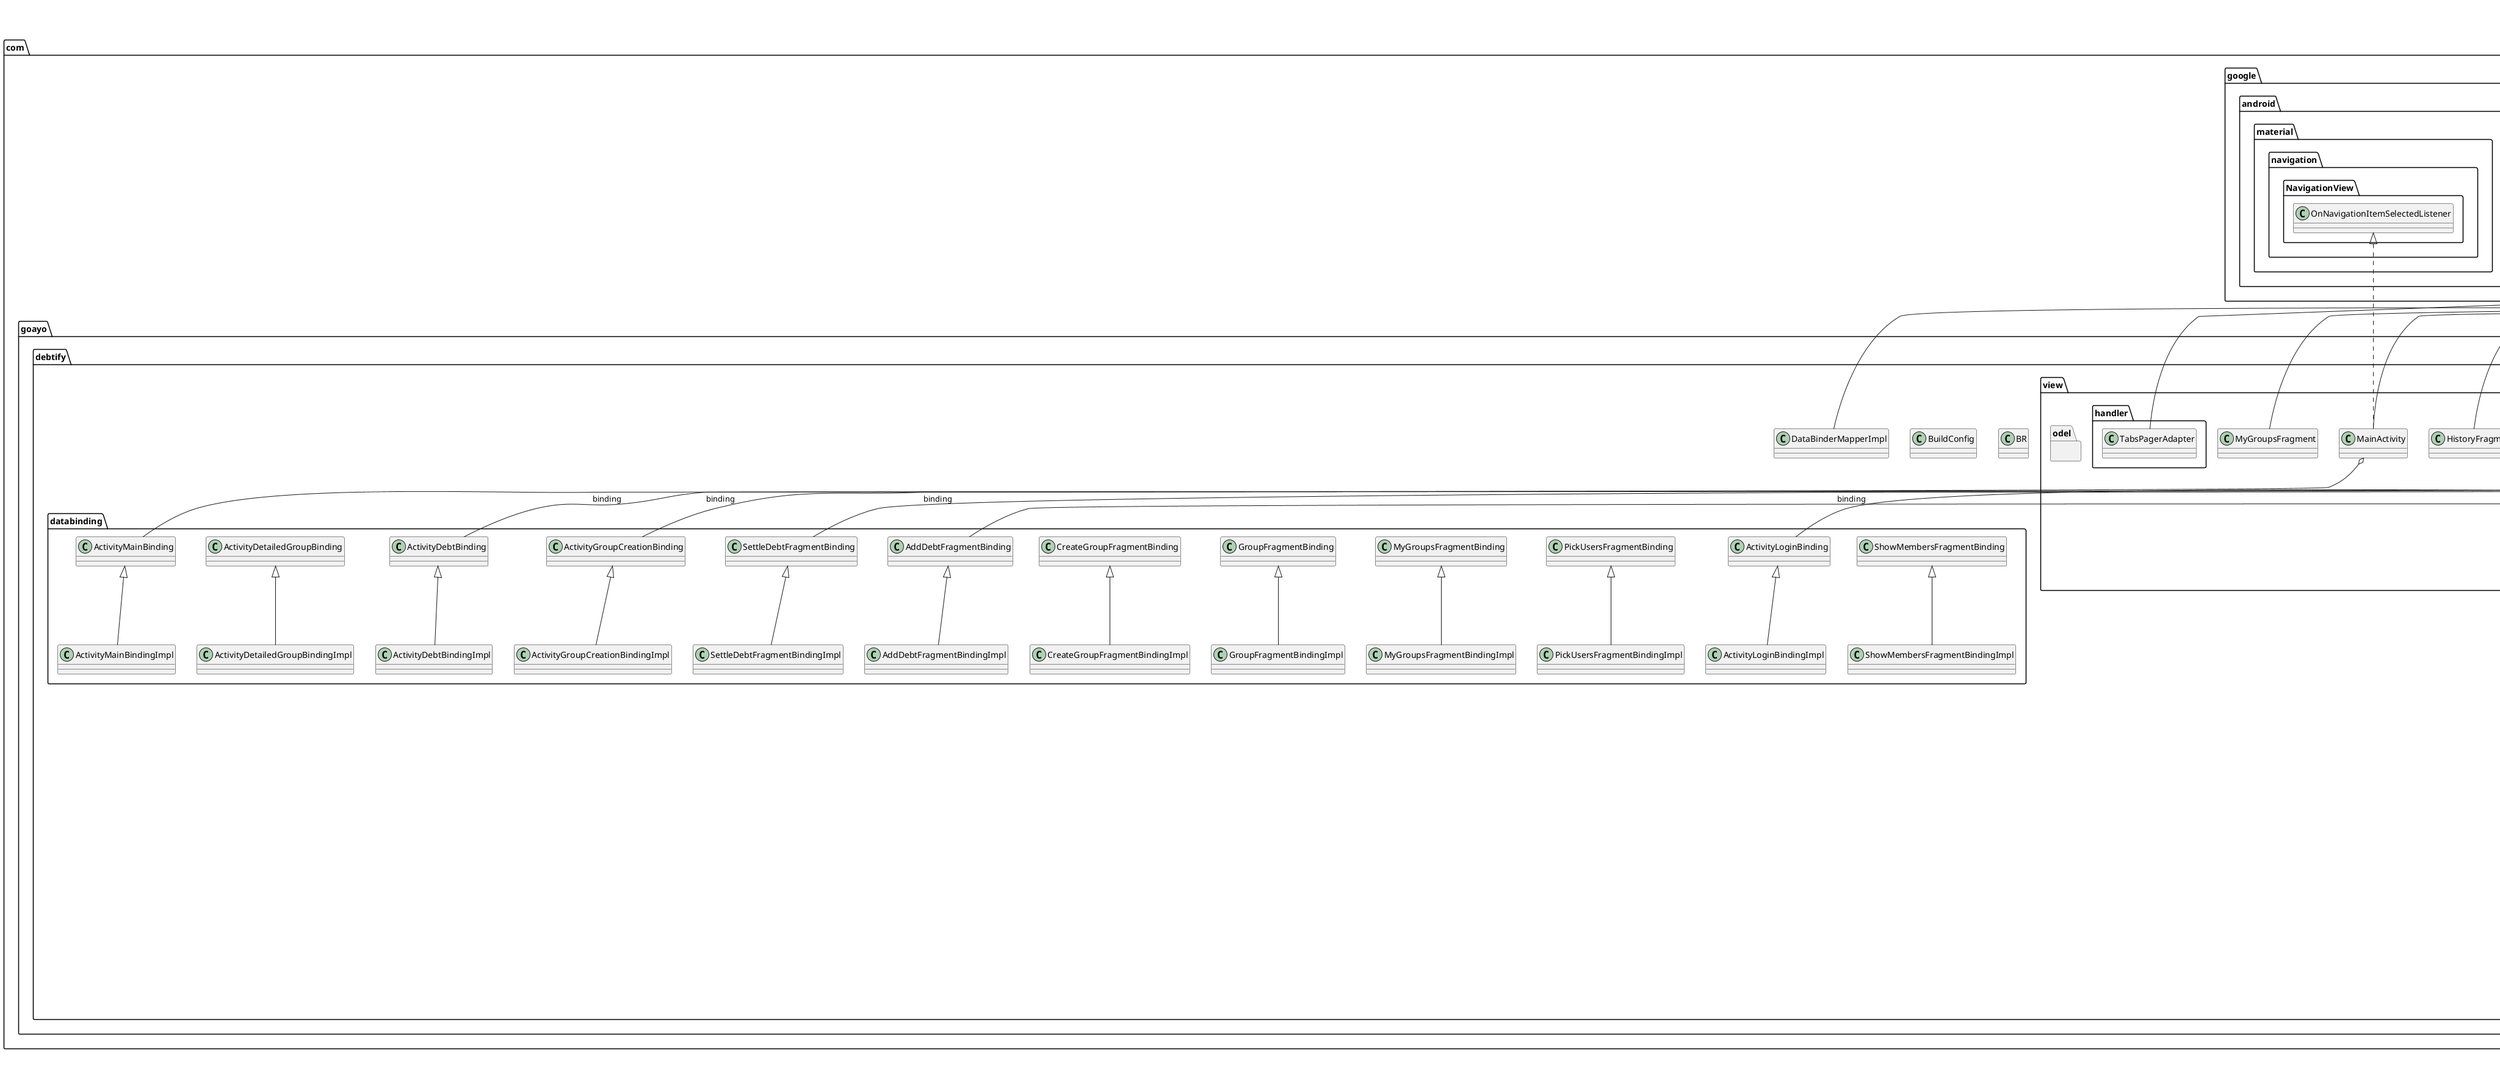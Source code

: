 @startuml

title __APP's Class Diagram__\n

  namespace androidx.databinding {
    class androidx.databinding.DataBinderMapperImpl {
    }
  }
  

  namespace androidx.databinding {
    interface androidx.databinding.DataBindingComponent {
    }
  }
  

  namespace androidx.databinding {
    namespace library.baseAdapters {
      class androidx.databinding.library.baseAdapters.BR {
      }
    }
  }
  

  namespace com.goayo.debtify {
    class com.goayo.debtify.BR {
    }
  }
  

  namespace com.goayo.debtify {
    class com.goayo.debtify.BuildConfig {
    }
  }
  

  namespace com.goayo.debtify {
    class com.goayo.debtify.DataBinderMapperImpl {
    }
  }
  

  namespace com.goayo.debtify {
    namespace databinding {
      class com.goayo.debtify.databinding.ActivityDebtBindingImpl {
      }
    }
  }
  

  namespace com.goayo.debtify {
    namespace databinding {
      class com.goayo.debtify.databinding.ActivityDetailedGroupBindingImpl {
      }
    }
  }
  

  namespace com.goayo.debtify {
    namespace databinding {
      class com.goayo.debtify.databinding.ActivityGroupCreationBindingImpl {
      }
    }
  }
  

  namespace com.goayo.debtify {
    namespace databinding {
      class com.goayo.debtify.databinding.ActivityLoginBindingImpl {
      }
    }
  }
  

  namespace com.goayo.debtify {
    namespace databinding {
      class com.goayo.debtify.databinding.ActivityMainBindingImpl {
      }
    }
  }
  

  namespace com.goayo.debtify {
    namespace databinding {
      class com.goayo.debtify.databinding.AddDebtFragmentBindingImpl {
      }
    }
  }
  

  namespace com.goayo.debtify {
    namespace databinding {
      class com.goayo.debtify.databinding.CreateGroupFragmentBindingImpl {
      }
    }
  }
  

  namespace com.goayo.debtify {
    namespace databinding {
      class com.goayo.debtify.databinding.GroupFragmentBindingImpl {
      }
    }
  }
  

  namespace com.goayo.debtify {
    namespace databinding {
      class com.goayo.debtify.databinding.MyGroupsFragmentBindingImpl {
      }
    }
  }
  

  namespace com.goayo.debtify {
    namespace databinding {
      class com.goayo.debtify.databinding.PickUsersFragmentBindingImpl {
      }
    }
  }
  

  namespace com.goayo.debtify {
    namespace databinding {
      class com.goayo.debtify.databinding.SettleDebtFragmentBindingImpl {
      }
    }
  }
  

  namespace com.goayo.debtify {
    namespace databinding {
      class com.goayo.debtify.databinding.ShowMembersFragmentBindingImpl {
      }
    }
  }
  

  namespace com.goayo.debtify {
    namespace model {
      class com.goayo.debtify.model.Account {
      }
    }
  }
  

  namespace com.goayo.debtify {
    namespace model {
      class com.goayo.debtify.model.Debt {
      }
    }
  }
  

  namespace com.goayo.debtify {
    namespace model {
      class com.goayo.debtify.model.DebtTracker {
      }
    }
  }
  

  namespace com.goayo.debtify {
    namespace model {
      class com.goayo.debtify.model.EmptySelectionException {
      }
    }
  }
  

  namespace com.goayo.debtify {
    namespace model {
      class com.goayo.debtify.model.Group {
      }
    }
  }
  

  namespace com.goayo.debtify {
    namespace model {
      class com.goayo.debtify.model.GroupNotFoundException {
      }
    }
  }
  

  namespace com.goayo.debtify {
    namespace model {
      interface com.goayo.debtify.model.IDatabase {
      }
    }
  }
  

  namespace com.goayo.debtify {
    namespace model {
      class com.goayo.debtify.model.InvalidDebtException {
      }
    }
  }
  

  namespace com.goayo.debtify {
    namespace model {
      class com.goayo.debtify.model.InvalidPaymentException {
      }
    }
  }
  

  namespace com.goayo.debtify {
    namespace model {
      class com.goayo.debtify.model.Ledger {
      }
    }
  }
  

  namespace com.goayo.debtify {
    namespace model {
      class com.goayo.debtify.model.LoginException {
      }
    }
  }
  

  namespace com.goayo.debtify {
    namespace model {
      class com.goayo.debtify.model.MockDatabase {
      }
    }
  }
  

  namespace com.goayo.debtify {
    namespace model {
      class com.goayo.debtify.model.ModelEngine {
      }
    }
  }
  

  namespace com.goayo.debtify {
    namespace model {
      class com.goayo.debtify.model.Payment {
      }
    }
  }
  

  namespace com.goayo.debtify {
    namespace model {
      class com.goayo.debtify.model.RegistrationException {
      }
    }
  }
  

  namespace com.goayo.debtify {
    namespace model {
      class com.goayo.debtify.model.User {
      }
    }
  }
  

  namespace com.goayo.debtify {
    namespace model {
      class com.goayo.debtify.model.UserAlreadyExistsException {
      }
    }
  }
  

  namespace com.goayo.debtify {
    namespace model {
      class com.goayo.debtify.model.UserNotFoundException {
      }
    }
  }
  

  namespace com.goayo.debtify {
    namespace model {
      namespace ccess {
        interface com.goayo.debtify.modelaccess.IDebtData {
        }
      }
    }
  }
  

  namespace com.goayo.debtify {
    namespace model {
      namespace ccess {
        interface com.goayo.debtify.modelaccess.IGroupData {
        }
      }
    }
  }
  

  namespace com.goayo.debtify {
    namespace model {
      namespace ccess {
        interface com.goayo.debtify.modelaccess.IPaymentData {
        }
      }
    }
  }
  

  namespace com.goayo.debtify {
    namespace model {
      namespace ccess {
        interface com.goayo.debtify.modelaccess.IUserData {
        }
      }
    }
  }
  

  namespace com.goayo.debtify {
    namespace view {
      class com.goayo.debtify.view.ActivityFragment {
      }
    }
  }
  

  namespace com.goayo.debtify {
    namespace view {
      class com.goayo.debtify.view.AddDebtFragment {
      }
    }
  }
  

  namespace com.goayo.debtify {
    namespace view {
      class com.goayo.debtify.view.CreateGroupFragment {
      }
    }
  }
  

  namespace com.goayo.debtify {
    namespace view {
      class com.goayo.debtify.view.DebtActivity {
      }
    }
  }
  

  namespace com.goayo.debtify {
    namespace view {
      class com.goayo.debtify.view.DetailedGroupActivity {
      }
    }
  }
  

  namespace com.goayo.debtify {
    namespace view {
      class com.goayo.debtify.view.GroupCreationActivity {
      }
    }
  }
  

  namespace com.goayo.debtify {
    namespace view {
      class com.goayo.debtify.view.GroupFragment {
      }
    }
  }
  

  namespace com.goayo.debtify {
    namespace view {
      class com.goayo.debtify.view.HistoryFragment {
      }
    }
  }
  

  namespace com.goayo.debtify {
    namespace view {
      class com.goayo.debtify.view.LoginActivity {
      }
    }
  }
  

  namespace com.goayo.debtify {
    namespace view {
      class com.goayo.debtify.view.MainActivity {
      }
    }
  }
  

  namespace com.goayo.debtify {
    namespace view {
      class com.goayo.debtify.view.MyGroupsFragment {
      }
    }
  }
  

  namespace com.goayo.debtify {
    namespace view {
      class com.goayo.debtify.view.MyProfileFragment {
      }
    }
  }
  

  namespace com.goayo.debtify {
    namespace view {
      class com.goayo.debtify.view.PickUsersFragment {
      }
    }
  }
  

  namespace com.goayo.debtify {
    namespace view {
      class com.goayo.debtify.view.SettleDebtFragment {
      }
    }
  }
  

  namespace com.goayo.debtify {
    namespace view {
      class com.goayo.debtify.view.ShowMembersFragment {
      }
    }
  }
  

  namespace com.goayo.debtify {
    namespace view {
      class com.goayo.debtify.view.SignInFragment {
      }
    }
  }
  

  namespace com.goayo.debtify {
    namespace view {
      class com.goayo.debtify.view.SignUpFragment {
      }
    }
  }
  

  namespace com.goayo.debtify {
    namespace view {
      namespace adapter {
        class com.goayo.debtify.view.adapter.GroupViewAdapter {
        }
      }
    }
  }
  

  namespace com.goayo.debtify {
    namespace view {
      namespace adapter {
        class com.goayo.debtify.view.adapter.PickDebtAdapter {
        }
      }
    }
  }
  

  namespace com.goayo.debtify {
    namespace view {
      namespace adapter {
        class com.goayo.debtify.view.adapter.PickUserAdapter {
        }
      }
    }
  }
  

  namespace com.goayo.debtify {
    namespace view {
      namespace adapter {
        class com.goayo.debtify.view.adapter.TransactionCardAdapter {
        }
      }
    }
  }
  

  namespace com.goayo.debtify {
    namespace view {
      namespace adapter {
        class com.goayo.debtify.view.adapter.UserCardViewAdapter {
        }
      }
    }
  }
  

  namespace com.goayo.debtify {
    namespace view {
      namespace factory {
        class com.goayo.debtify.view.factory.TabsFactory {
        }
      }
    }
  }
  

  namespace com.goayo.debtify {
    namespace view {
      namespace handler {
        class com.goayo.debtify.view.handler.TabsPagerAdapter {
        }
      }
    }
  }
  

  namespace com.goayo.debtify {
    namespace view {
      namespace odel {
        class com.goayo.debtify.viewModel.AddDebtViewModel {
        }
      }
    }
  }
  

  namespace com.goayo.debtify {
    namespace view {
      namespace odel {
        class com.goayo.debtify.viewModel.GroupViewModelFactory {
        }
      }
    }
  }
  

  namespace com.goayo.debtify {
    namespace view {
      namespace odel {
        class com.goayo.debtify.viewModel.SettleDebtViewModel {
        }
      }
    }
  }
  

  namespace com.goayo.debtify {
    namespace view {
      namespace odel {
        class com.goayo.debtify.viewmodel.DetailedGroupViewModel {
        }
      }
    }
  }
  

  namespace com.goayo.debtify {
    namespace view {
      namespace odel {
        class com.goayo.debtify.viewmodel.MyGroupsViewModel {
        }
      }
    }
  }
  

  namespace com.goayo.debtify {
    namespace view {
      namespace odel {
        class com.goayo.debtify.viewmodel.PickUserViewModel {
        }
      }
    }
  }
  

  androidx.databinding.DataBinderMapperImpl -up-|> androidx.databinding.MergedDataBinderMapper
  com.goayo.debtify.DataBinderMapperImpl -up-|> androidx.databinding.DataBinderMapper
  com.goayo.debtify.databinding.ActivityDebtBindingImpl -up-|> com.goayo.debtify.databinding.ActivityDebtBinding
  com.goayo.debtify.databinding.ActivityDetailedGroupBindingImpl -up-|> com.goayo.debtify.databinding.ActivityDetailedGroupBinding
  com.goayo.debtify.databinding.ActivityGroupCreationBindingImpl -up-|> com.goayo.debtify.databinding.ActivityGroupCreationBinding
  com.goayo.debtify.databinding.ActivityLoginBindingImpl -up-|> com.goayo.debtify.databinding.ActivityLoginBinding
  com.goayo.debtify.databinding.ActivityMainBindingImpl -up-|> com.goayo.debtify.databinding.ActivityMainBinding
  com.goayo.debtify.databinding.AddDebtFragmentBindingImpl -up-|> com.goayo.debtify.databinding.AddDebtFragmentBinding
  com.goayo.debtify.databinding.CreateGroupFragmentBindingImpl -up-|> com.goayo.debtify.databinding.CreateGroupFragmentBinding
  com.goayo.debtify.databinding.GroupFragmentBindingImpl -up-|> com.goayo.debtify.databinding.GroupFragmentBinding
  com.goayo.debtify.databinding.MyGroupsFragmentBindingImpl -up-|> com.goayo.debtify.databinding.MyGroupsFragmentBinding
  com.goayo.debtify.databinding.PickUsersFragmentBindingImpl -up-|> com.goayo.debtify.databinding.PickUsersFragmentBinding
  com.goayo.debtify.databinding.SettleDebtFragmentBindingImpl -up-|> com.goayo.debtify.databinding.SettleDebtFragmentBinding
  com.goayo.debtify.databinding.ShowMembersFragmentBindingImpl -up-|> com.goayo.debtify.databinding.ShowMembersFragmentBinding
  com.goayo.debtify.model.Account o-- com.goayo.debtify.model.IDatabase : database
  com.goayo.debtify.model.Account o-- com.goayo.debtify.model.User : loggedInUser
  com.goayo.debtify.model.DebtTracker .up.|> com.goayo.debtify.modelaccess.IDebtData
  com.goayo.debtify.model.DebtTracker o-- com.goayo.debtify.model.User : borrower
  com.goayo.debtify.model.DebtTracker o-- com.goayo.debtify.model.Debt : debt
  com.goayo.debtify.model.DebtTracker o-- com.goayo.debtify.model.User : lender
  com.goayo.debtify.model.Group .up.|> com.goayo.debtify.modelaccess.IGroupData
  com.goayo.debtify.model.Group o-- com.goayo.debtify.model.Ledger : groupLedger
  com.goayo.debtify.model.MockDatabase .up.|> com.goayo.debtify.model.IDatabase
  com.goayo.debtify.model.ModelEngine o-- com.goayo.debtify.model.Account : account
  com.goayo.debtify.model.ModelEngine o-- com.goayo.debtify.model.IDatabase : database
  com.goayo.debtify.model.Payment .up.|> com.goayo.debtify.modelaccess.IPaymentData
  com.goayo.debtify.model.User .up.|> com.goayo.debtify.modelaccess.IUserData
  com.goayo.debtify.view.ActivityFragment -up-|> androidx.fragment.app.Fragment
  com.goayo.debtify.view.AddDebtFragment -up-|> androidx.fragment.app.Fragment
  com.goayo.debtify.view.AddDebtFragment o-- com.goayo.debtify.databinding.AddDebtFragmentBinding : binding
  com.goayo.debtify.view.AddDebtFragment o-- com.goayo.debtify.view.adapter.UserCardViewAdapter : borrowersAdapter
  com.goayo.debtify.view.AddDebtFragment o-- com.goayo.debtify.view.adapter.UserCardViewAdapter : lenderAdapter
  com.goayo.debtify.view.AddDebtFragment o-- com.goayo.debtify.viewmodel.PickUserViewModel : pickUserViewModel
  com.goayo.debtify.view.CreateGroupFragment -up-|> androidx.fragment.app.Fragment
  com.goayo.debtify.view.DebtActivity -up-|> androidx.appcompat.app.AppCompatActivity
  com.goayo.debtify.view.DebtActivity o-- com.goayo.debtify.databinding.ActivityDebtBinding : binding
  com.goayo.debtify.view.DetailedGroupActivity -up-|> androidx.appcompat.app.AppCompatActivity
  com.goayo.debtify.view.GroupCreationActivity -up-|> androidx.appcompat.app.AppCompatActivity
  com.goayo.debtify.view.GroupCreationActivity o-- com.goayo.debtify.databinding.ActivityGroupCreationBinding : binding
  com.goayo.debtify.view.GroupFragment -up-|> androidx.fragment.app.Fragment
  com.goayo.debtify.view.GroupFragment o-- com.goayo.debtify.viewmodel.DetailedGroupViewModel : viewModel
  com.goayo.debtify.view.HistoryFragment -up-|> androidx.fragment.app.Fragment
  com.goayo.debtify.view.LoginActivity -up-|> androidx.appcompat.app.AppCompatActivity
  com.goayo.debtify.view.LoginActivity o-- com.goayo.debtify.databinding.ActivityLoginBinding : binding
  com.goayo.debtify.view.MainActivity .up.|> com.google.android.material.navigation.NavigationView.OnNavigationItemSelectedListener
  com.goayo.debtify.view.MainActivity -up-|> androidx.appcompat.app.AppCompatActivity
  com.goayo.debtify.view.MainActivity o-- com.goayo.debtify.databinding.ActivityMainBinding : binding
  com.goayo.debtify.view.MyGroupsFragment -up-|> androidx.fragment.app.Fragment
  com.goayo.debtify.view.MyProfileFragment -up-|> androidx.fragment.app.Fragment
  com.goayo.debtify.view.PickUsersFragment -up-|> androidx.fragment.app.Fragment
  com.goayo.debtify.view.PickUsersFragment o-- com.goayo.debtify.view.adapter.PickUserAdapter : pickUserAdapter
  com.goayo.debtify.view.PickUsersFragment o-- com.goayo.debtify.viewmodel.PickUserViewModel : pickUserViewModel
  com.goayo.debtify.view.SettleDebtFragment -up-|> androidx.fragment.app.Fragment
  com.goayo.debtify.view.SettleDebtFragment o-- com.goayo.debtify.databinding.SettleDebtFragmentBinding : binding
  com.goayo.debtify.view.SettleDebtFragment o-- com.goayo.debtify.view.adapter.PickDebtAdapter : pickDebtAdapter
  com.goayo.debtify.view.ShowMembersFragment -up-|> androidx.fragment.app.Fragment
  com.goayo.debtify.view.ShowMembersFragment o-- com.goayo.debtify.viewmodel.DetailedGroupViewModel : detailedGroupViewModel
  com.goayo.debtify.view.SignInFragment -up-|> androidx.fragment.app.Fragment
  com.goayo.debtify.view.SignUpFragment -up-|> androidx.fragment.app.Fragment
  com.goayo.debtify.view.adapter.GroupViewAdapter -up-|> androidx.recyclerview.widget.RecyclerView.Adapter
  com.goayo.debtify.view.adapter.GroupViewAdapter o-- com.goayo.debtify.modelaccess.IGroupData : clickedGroup
  com.goayo.debtify.view.adapter.PickDebtAdapter -up-|> androidx.recyclerview.widget.RecyclerView.Adapter
  com.goayo.debtify.view.adapter.PickUserAdapter -up-|> androidx.recyclerview.widget.RecyclerView.Adapter
  com.goayo.debtify.view.adapter.TransactionCardAdapter -up-|> androidx.recyclerview.widget.RecyclerView.Adapter
  com.goayo.debtify.view.adapter.UserCardViewAdapter -up-|> androidx.recyclerview.widget.RecyclerView.Adapter
  com.goayo.debtify.view.handler.TabsPagerAdapter -up-|> androidx.fragment.app.FragmentPagerAdapter
  com.goayo.debtify.viewModel.AddDebtViewModel -up-|> androidx.lifecycle.ViewModel
  com.goayo.debtify.viewModel.AddDebtViewModel o-- com.goayo.debtify.model.ModelEngine : modelEngine
  com.goayo.debtify.viewModel.GroupViewModelFactory .up.|> androidx.lifecycle.ViewModelProvider.Factory
  com.goayo.debtify.viewModel.SettleDebtViewModel -up-|> androidx.lifecycle.ViewModel
  com.goayo.debtify.viewModel.SettleDebtViewModel o-- com.goayo.debtify.model.ModelEngine : modelEngine
  com.goayo.debtify.viewmodel.DetailedGroupViewModel -up-|> androidx.lifecycle.ViewModel
  com.goayo.debtify.viewmodel.DetailedGroupViewModel o-- com.goayo.debtify.model.ModelEngine : modelEngine
  com.goayo.debtify.viewmodel.MyGroupsViewModel -up-|> androidx.lifecycle.ViewModel
  com.goayo.debtify.viewmodel.PickUserViewModel -up-|> androidx.lifecycle.ViewModel
  com.goayo.debtify.viewmodel.PickUserViewModel o-- com.goayo.debtify.model.ModelEngine : modelEngine


right footer


PlantUML diagram generated by SketchIt! (https://bitbucket.org/pmesmeur/sketch.it)
For more information about this tool, please contact philippe.mesmeur@gmail.com
endfooter

@enduml
